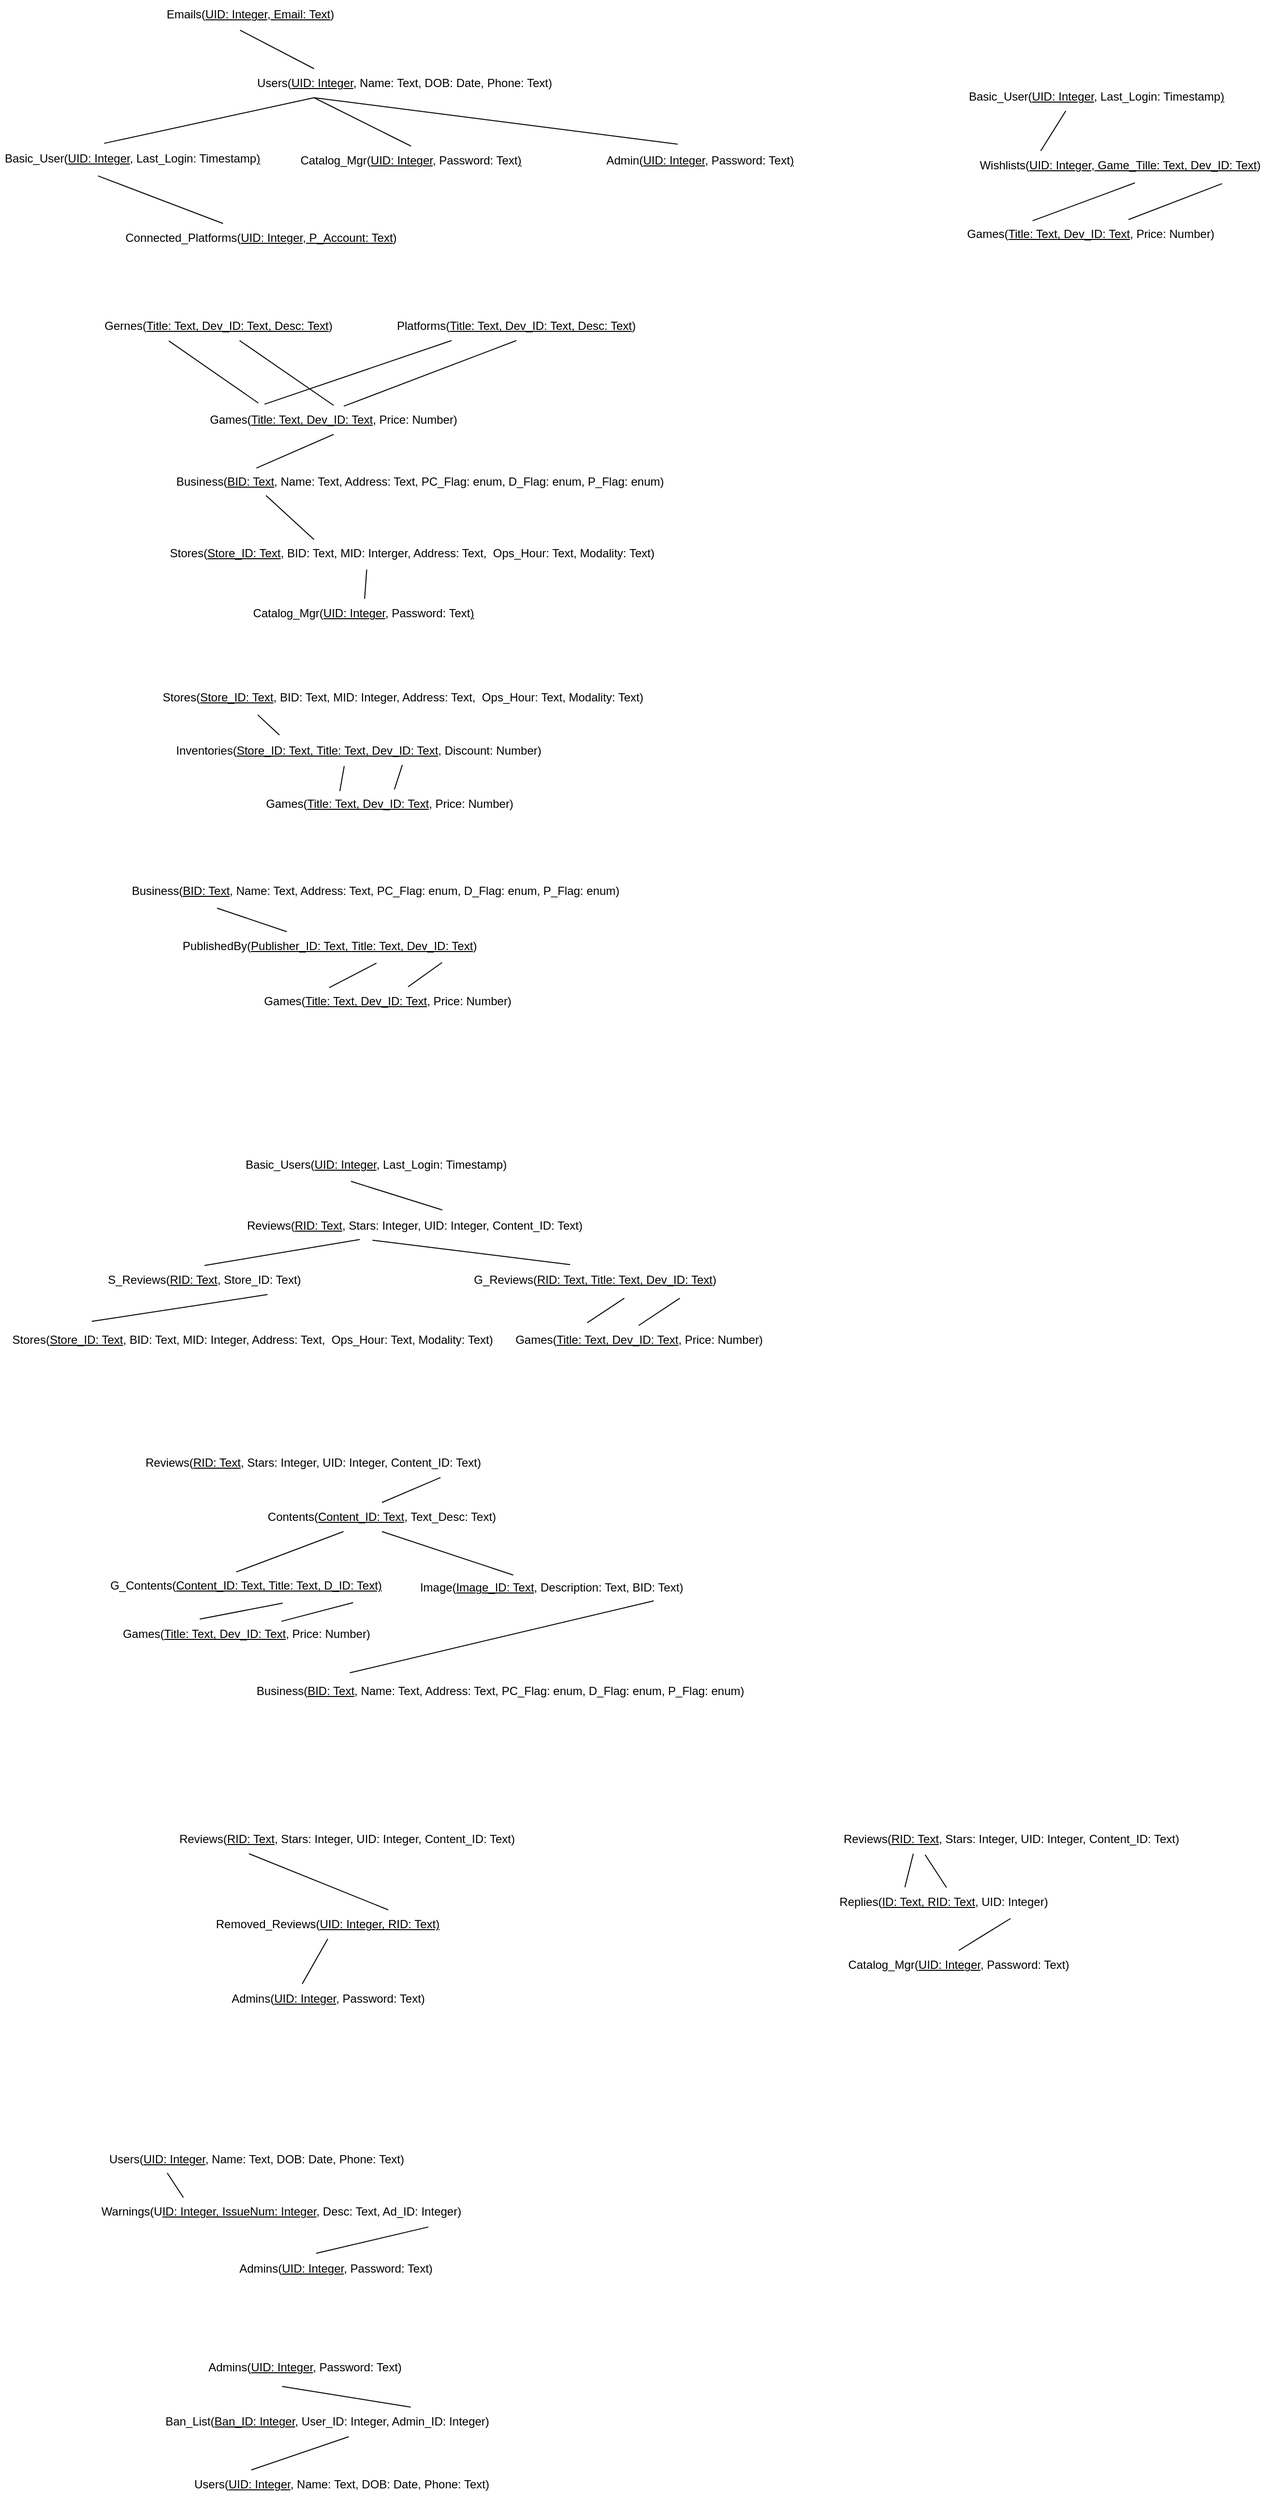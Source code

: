 <mxfile>
    <diagram id="R7mboGqaUj7lxMQfJWJF" name="Page-1">
        <mxGraphModel dx="1296" dy="943" grid="0" gridSize="10" guides="1" tooltips="1" connect="1" arrows="1" fold="1" page="0" pageScale="1" pageWidth="850" pageHeight="1100" math="0" shadow="0">
            <root>
                <mxCell id="0"/>
                <mxCell id="1" parent="0"/>
                <mxCell id="2" value="Users(&lt;u&gt;UID: Integer&lt;/u&gt;, Name: Text, DOB: Date, Phone: Text)" style="text;html=1;strokeColor=none;fillColor=none;align=center;verticalAlign=middle;whiteSpace=wrap;rounded=0;" parent="1" vertex="1">
                    <mxGeometry x="236" y="62" width="375" height="30" as="geometry"/>
                </mxCell>
                <mxCell id="5" style="edgeStyle=none;html=1;entryX=0.25;entryY=0;entryDx=0;entryDy=0;endArrow=none;endFill=0;exitX=0.444;exitY=1.039;exitDx=0;exitDy=0;exitPerimeter=0;" parent="1" source="3" target="2" edge="1">
                    <mxGeometry relative="1" as="geometry"/>
                </mxCell>
                <mxCell id="3" value="Emails(&lt;u&gt;UID: Integer&lt;/u&gt;,&lt;u&gt;&amp;nbsp;Email: Text&lt;/u&gt;)" style="text;html=1;strokeColor=none;fillColor=none;align=center;verticalAlign=middle;whiteSpace=wrap;rounded=0;" parent="1" vertex="1">
                    <mxGeometry x="168" y="-9" width="192" height="30" as="geometry"/>
                </mxCell>
                <mxCell id="105" style="edgeStyle=none;html=1;entryX=0.37;entryY=1.093;entryDx=0;entryDy=0;entryPerimeter=0;endArrow=none;endFill=0;" edge="1" parent="1" source="10" target="98">
                    <mxGeometry relative="1" as="geometry"/>
                </mxCell>
                <mxCell id="10" value="Connected_Platforms(&lt;u&gt;UID: Integer&lt;/u&gt;,&lt;u&gt;&amp;nbsp;P_Account: Text&lt;/u&gt;)" style="text;html=1;strokeColor=none;fillColor=none;align=center;verticalAlign=middle;whiteSpace=wrap;rounded=0;" parent="1" vertex="1">
                    <mxGeometry x="123" y="222" width="304" height="30" as="geometry"/>
                </mxCell>
                <mxCell id="12" value="Business(&lt;u&gt;BID: Text&lt;/u&gt;, Name: Text, Address: Text, PC_Flag: enum, D_Flag: enum, P_Flag: enum)" style="text;html=1;strokeColor=none;fillColor=none;align=center;verticalAlign=middle;whiteSpace=wrap;rounded=0;" parent="1" vertex="1">
                    <mxGeometry x="179" y="474" width="521" height="30" as="geometry"/>
                </mxCell>
                <mxCell id="14" style="edgeStyle=none;html=1;entryX=0.194;entryY=0.972;entryDx=0;entryDy=0;entryPerimeter=0;endArrow=none;endFill=0;exitX=0.305;exitY=0.022;exitDx=0;exitDy=0;exitPerimeter=0;" parent="1" source="13" target="12" edge="1">
                    <mxGeometry relative="1" as="geometry"/>
                </mxCell>
                <mxCell id="13" value="Stores(&lt;u&gt;Store_ID: Text&lt;/u&gt;, BID: Text, MID: Interger, Address: Text,&amp;nbsp; Ops_Hour: Text, Modality: Text)&amp;nbsp;" style="text;html=1;strokeColor=none;fillColor=none;align=center;verticalAlign=middle;whiteSpace=wrap;rounded=0;fontStyle=0" parent="1" vertex="1">
                    <mxGeometry x="168" y="548" width="530" height="30" as="geometry"/>
                </mxCell>
                <mxCell id="16" style="edgeStyle=none;html=1;entryX=0.175;entryY=0.028;entryDx=0;entryDy=0;entryPerimeter=0;endArrow=none;endFill=0;exitX=0.5;exitY=1;exitDx=0;exitDy=0;" parent="1" source="15" target="12" edge="1">
                    <mxGeometry relative="1" as="geometry"/>
                </mxCell>
                <mxCell id="21" style="edgeStyle=none;html=1;entryX=0.308;entryY=1.01;entryDx=0;entryDy=0;entryPerimeter=0;endArrow=none;endFill=0;exitX=0.308;exitY=-0.083;exitDx=0;exitDy=0;exitPerimeter=0;" parent="1" source="15" target="18" edge="1">
                    <mxGeometry relative="1" as="geometry"/>
                </mxCell>
                <mxCell id="22" style="edgeStyle=none;html=1;endArrow=none;endFill=0;exitX=0.5;exitY=0;exitDx=0;exitDy=0;" parent="1" source="15" target="18" edge="1">
                    <mxGeometry relative="1" as="geometry">
                        <mxPoint x="168" y="355" as="sourcePoint"/>
                    </mxGeometry>
                </mxCell>
                <mxCell id="23" style="edgeStyle=none;html=1;entryX=0.25;entryY=1;entryDx=0;entryDy=0;endArrow=none;endFill=0;exitX=0.324;exitY=-0.039;exitDx=0;exitDy=0;exitPerimeter=0;" parent="1" source="15" target="20" edge="1">
                    <mxGeometry relative="1" as="geometry"/>
                </mxCell>
                <mxCell id="24" style="edgeStyle=none;html=1;endArrow=none;endFill=0;exitX=0.526;exitY=0.028;exitDx=0;exitDy=0;exitPerimeter=0;entryX=0.5;entryY=1;entryDx=0;entryDy=0;" parent="1" source="15" target="20" edge="1">
                    <mxGeometry relative="1" as="geometry"/>
                </mxCell>
                <mxCell id="15" value="Games(&lt;u&gt;Title: Text, Dev_ID: Text&lt;/u&gt;, Price: Number)" style="text;html=1;strokeColor=none;fillColor=none;align=center;verticalAlign=middle;whiteSpace=wrap;rounded=0;" parent="1" vertex="1">
                    <mxGeometry x="147" y="410" width="406" height="30" as="geometry"/>
                </mxCell>
                <mxCell id="18" value="Gernes(&lt;u&gt;Title: Text, Dev_ID: Text, Desc: Text&lt;/u&gt;)" style="text;html=1;strokeColor=none;fillColor=none;align=center;verticalAlign=middle;whiteSpace=wrap;rounded=0;" parent="1" vertex="1">
                    <mxGeometry x="97" y="313" width="268" height="30" as="geometry"/>
                </mxCell>
                <mxCell id="20" value="Platforms(&lt;u&gt;Title: Text, Dev_ID: Text, Desc: Text&lt;/u&gt;)" style="text;html=1;strokeColor=none;fillColor=none;align=center;verticalAlign=middle;whiteSpace=wrap;rounded=0;" parent="1" vertex="1">
                    <mxGeometry x="405" y="313" width="268" height="30" as="geometry"/>
                </mxCell>
                <mxCell id="28" style="edgeStyle=none;html=1;entryX=0.206;entryY=1.094;entryDx=0;entryDy=0;entryPerimeter=0;endArrow=none;endFill=0;exitX=0.298;exitY=-0.04;exitDx=0;exitDy=0;exitPerimeter=0;" parent="1" source="26" target="27" edge="1">
                    <mxGeometry relative="1" as="geometry"/>
                </mxCell>
                <mxCell id="26" value="Inventories(&lt;u&gt;Store_ID: Text,&amp;nbsp;Title: Text, Dev_ID: Text&lt;/u&gt;, Discount: Number)" style="text;html=1;strokeColor=none;fillColor=none;align=center;verticalAlign=middle;whiteSpace=wrap;rounded=0;" parent="1" vertex="1">
                    <mxGeometry x="173" y="752" width="406" height="30" as="geometry"/>
                </mxCell>
                <mxCell id="27" value="Stores(&lt;u&gt;Store_ID: Text&lt;/u&gt;, BID: Text, MID: Integer, Address: Text,&amp;nbsp; Ops_Hour: Text, Modality: Text)&amp;nbsp;" style="text;html=1;strokeColor=none;fillColor=none;align=center;verticalAlign=middle;whiteSpace=wrap;rounded=0;fontStyle=0" parent="1" vertex="1">
                    <mxGeometry x="165" y="697" width="517" height="30" as="geometry"/>
                </mxCell>
                <mxCell id="30" style="edgeStyle=none;html=1;entryX=0.463;entryY=1.026;entryDx=0;entryDy=0;entryPerimeter=0;endArrow=none;endFill=0;exitX=0.373;exitY=0.057;exitDx=0;exitDy=0;exitPerimeter=0;" parent="1" source="29" target="26" edge="1">
                    <mxGeometry relative="1" as="geometry"/>
                </mxCell>
                <mxCell id="32" style="edgeStyle=none;html=1;entryX=0.611;entryY=0.99;entryDx=0;entryDy=0;entryPerimeter=0;endArrow=none;endFill=0;" parent="1" source="29" target="26" edge="1">
                    <mxGeometry relative="1" as="geometry"/>
                </mxCell>
                <mxCell id="29" value="Games(&lt;u&gt;Title: Text, Dev_ID: Text&lt;/u&gt;, Price: Number)" style="text;html=1;strokeColor=none;fillColor=none;align=center;verticalAlign=middle;whiteSpace=wrap;rounded=0;" parent="1" vertex="1">
                    <mxGeometry x="205" y="807" width="406" height="30" as="geometry"/>
                </mxCell>
                <mxCell id="33" value="Business(&lt;u&gt;BID: Text&lt;/u&gt;, Name: Text, Address: Text, PC_Flag: enum, D_Flag: enum, P_Flag: enum)" style="text;html=1;strokeColor=none;fillColor=none;align=center;verticalAlign=middle;whiteSpace=wrap;rounded=0;" parent="1" vertex="1">
                    <mxGeometry x="133" y="897" width="521" height="30" as="geometry"/>
                </mxCell>
                <mxCell id="34" value="Games(&lt;u&gt;Title: Text, Dev_ID: Text&lt;/u&gt;, Price: Number)" style="text;html=1;strokeColor=none;fillColor=none;align=center;verticalAlign=middle;whiteSpace=wrap;rounded=0;" parent="1" vertex="1">
                    <mxGeometry x="203" y="1011" width="406" height="30" as="geometry"/>
                </mxCell>
                <mxCell id="36" style="edgeStyle=none;html=1;entryX=0.351;entryY=0.028;entryDx=0;entryDy=0;entryPerimeter=0;endArrow=none;endFill=0;exitX=0.619;exitY=1.082;exitDx=0;exitDy=0;exitPerimeter=0;" parent="1" source="35" target="34" edge="1">
                    <mxGeometry relative="1" as="geometry"/>
                </mxCell>
                <mxCell id="37" style="edgeStyle=none;html=1;exitX=0.786;exitY=1.063;exitDx=0;exitDy=0;endArrow=none;endFill=0;exitPerimeter=0;" parent="1" source="35" target="34" edge="1">
                    <mxGeometry relative="1" as="geometry"/>
                </mxCell>
                <mxCell id="38" style="edgeStyle=none;html=1;entryX=0.185;entryY=1.087;entryDx=0;entryDy=0;entryPerimeter=0;endArrow=none;endFill=0;" parent="1" source="35" target="33" edge="1">
                    <mxGeometry relative="1" as="geometry"/>
                </mxCell>
                <mxCell id="35" value="PublishedBy(&lt;u&gt;Publisher_ID: Text,&amp;nbsp;&lt;/u&gt;&lt;u&gt;Title: Text, Dev_ID: Text&lt;/u&gt;)" style="text;html=1;strokeColor=none;fillColor=none;align=center;verticalAlign=middle;whiteSpace=wrap;rounded=0;" parent="1" vertex="1">
                    <mxGeometry x="143" y="954" width="406" height="30" as="geometry"/>
                </mxCell>
                <mxCell id="41" style="edgeStyle=none;html=1;entryX=0.42;entryY=1.067;entryDx=0;entryDy=0;endArrow=none;endFill=0;exitX=0.57;exitY=-0.047;exitDx=0;exitDy=0;exitPerimeter=0;entryPerimeter=0;" parent="1" source="39" target="40" edge="1">
                    <mxGeometry relative="1" as="geometry"/>
                </mxCell>
                <mxCell id="39" value="Reviews(&lt;u&gt;RID: Text&lt;/u&gt;, Stars: Integer, UID: Integer, Content_ID: Text)" style="text;html=1;strokeColor=none;fillColor=none;align=center;verticalAlign=middle;whiteSpace=wrap;rounded=0;" parent="1" vertex="1">
                    <mxGeometry x="231" y="1243" width="406" height="30" as="geometry"/>
                </mxCell>
                <mxCell id="40" value="Basic_Users(&lt;u&gt;UID: Integer&lt;/u&gt;, Last_Login: Timestamp)" style="text;html=1;strokeColor=none;fillColor=none;align=center;verticalAlign=middle;whiteSpace=wrap;rounded=0;" parent="1" vertex="1">
                    <mxGeometry x="231" y="1180" width="326" height="30" as="geometry"/>
                </mxCell>
                <mxCell id="44" style="edgeStyle=none;html=1;entryX=0.36;entryY=0.972;entryDx=0;entryDy=0;entryPerimeter=0;endArrow=none;endFill=0;exitX=0.5;exitY=0;exitDx=0;exitDy=0;" parent="1" source="42" target="39" edge="1">
                    <mxGeometry relative="1" as="geometry"/>
                </mxCell>
                <mxCell id="45" style="edgeStyle=none;html=1;entryX=0.169;entryY=-0.14;entryDx=0;entryDy=0;endArrow=none;endFill=0;exitX=0.75;exitY=1;exitDx=0;exitDy=0;entryPerimeter=0;" parent="1" source="42" target="43" edge="1">
                    <mxGeometry relative="1" as="geometry"/>
                </mxCell>
                <mxCell id="42" value="S_Reviews(&lt;u&gt;RID: Text&lt;/u&gt;, Store_ID: Text)" style="text;html=1;strokeColor=none;fillColor=none;align=center;verticalAlign=middle;whiteSpace=wrap;rounded=0;" parent="1" vertex="1">
                    <mxGeometry x="86" y="1299" width="261" height="30" as="geometry"/>
                </mxCell>
                <mxCell id="43" value="Stores(&lt;u&gt;Store_ID: Text&lt;/u&gt;, BID: Text, MID: Integer, Address: Text,&amp;nbsp; Ops_Hour: Text, Modality: Text)&amp;nbsp;" style="text;html=1;strokeColor=none;fillColor=none;align=center;verticalAlign=middle;whiteSpace=wrap;rounded=0;fontStyle=0" parent="1" vertex="1">
                    <mxGeometry x="14" y="1361" width="508" height="30" as="geometry"/>
                </mxCell>
                <mxCell id="49" style="edgeStyle=none;html=1;entryX=0.392;entryY=0.994;entryDx=0;entryDy=0;entryPerimeter=0;endArrow=none;endFill=0;exitX=0.403;exitY=-0.028;exitDx=0;exitDy=0;exitPerimeter=0;" parent="1" source="46" target="39" edge="1">
                    <mxGeometry relative="1" as="geometry"/>
                </mxCell>
                <mxCell id="50" style="edgeStyle=none;html=1;entryX=0.369;entryY=-0.094;entryDx=0;entryDy=0;entryPerimeter=0;endArrow=none;endFill=0;exitX=0.613;exitY=1.128;exitDx=0;exitDy=0;exitPerimeter=0;" parent="1" source="46" target="48" edge="1">
                    <mxGeometry relative="1" as="geometry"/>
                </mxCell>
                <mxCell id="51" style="edgeStyle=none;html=1;entryX=0.5;entryY=0;entryDx=0;entryDy=0;endArrow=none;endFill=0;exitX=0.828;exitY=1.128;exitDx=0;exitDy=0;exitPerimeter=0;" parent="1" source="46" target="48" edge="1">
                    <mxGeometry relative="1" as="geometry"/>
                </mxCell>
                <mxCell id="46" value="G_Reviews(&lt;u&gt;RID: Text, Title: Text, Dev_ID: Text&lt;/u&gt;)" style="text;html=1;strokeColor=none;fillColor=none;align=center;verticalAlign=middle;whiteSpace=wrap;rounded=0;" parent="1" vertex="1">
                    <mxGeometry x="487" y="1299" width="267" height="30" as="geometry"/>
                </mxCell>
                <mxCell id="48" value="Games(&lt;u&gt;Title: Text, Dev_ID: Text&lt;/u&gt;, Price: Number)" style="text;html=1;strokeColor=none;fillColor=none;align=center;verticalAlign=middle;whiteSpace=wrap;rounded=0;" parent="1" vertex="1">
                    <mxGeometry x="462.5" y="1361" width="406" height="30" as="geometry"/>
                </mxCell>
                <mxCell id="52" value="Contents(&lt;u&gt;Content_ID: Text&lt;/u&gt;, Text_Desc: Text)" style="text;html=1;strokeColor=none;fillColor=none;align=center;verticalAlign=middle;whiteSpace=wrap;rounded=0;" parent="1" vertex="1">
                    <mxGeometry x="227" y="1544" width="346" height="30" as="geometry"/>
                </mxCell>
                <mxCell id="54" style="edgeStyle=none;html=1;exitX=0.824;exitY=1.006;exitDx=0;exitDy=0;endArrow=none;endFill=0;exitPerimeter=0;entryX=0.5;entryY=0;entryDx=0;entryDy=0;" parent="1" source="53" target="52" edge="1">
                    <mxGeometry relative="1" as="geometry">
                        <mxPoint x="348" y="1542" as="targetPoint"/>
                    </mxGeometry>
                </mxCell>
                <mxCell id="53" value="Reviews(&lt;u&gt;RID: Text&lt;/u&gt;, Stars: Integer, UID: Integer, Content_ID: Text)" style="text;html=1;strokeColor=none;fillColor=none;align=center;verticalAlign=middle;whiteSpace=wrap;rounded=0;" parent="1" vertex="1">
                    <mxGeometry x="126" y="1488" width="406" height="30" as="geometry"/>
                </mxCell>
                <mxCell id="65" style="edgeStyle=none;html=1;entryX=0.202;entryY=-0.133;entryDx=0;entryDy=0;entryPerimeter=0;endArrow=none;endFill=0;exitX=0.866;exitY=1.023;exitDx=0;exitDy=0;exitPerimeter=0;" parent="1" source="56" target="64" edge="1">
                    <mxGeometry relative="1" as="geometry"/>
                </mxCell>
                <mxCell id="56" value="Image(&lt;u&gt;Image_ID: Text&lt;/u&gt;, Description: Text, BID: Text)" style="text;html=1;align=center;verticalAlign=middle;resizable=0;points=[];autosize=1;strokeColor=none;fillColor=none;" parent="1" vertex="1">
                    <mxGeometry x="430" y="1619" width="290" height="26" as="geometry"/>
                </mxCell>
                <mxCell id="57" value="" style="endArrow=none;html=1;entryX=0.5;entryY=1;entryDx=0;entryDy=0;" parent="1" source="56" target="52" edge="1">
                    <mxGeometry width="50" height="50" relative="1" as="geometry">
                        <mxPoint x="454" y="1635" as="sourcePoint"/>
                        <mxPoint x="504" y="1585" as="targetPoint"/>
                    </mxGeometry>
                </mxCell>
                <mxCell id="60" style="edgeStyle=none;html=1;endArrow=none;endFill=0;exitX=0.465;exitY=0.028;exitDx=0;exitDy=0;exitPerimeter=0;" parent="1" source="59" target="52" edge="1">
                    <mxGeometry relative="1" as="geometry"/>
                </mxCell>
                <mxCell id="59" value="G_Contents(&lt;u&gt;Content_ID: Text, Title: Text, D_ID: Text)&lt;/u&gt;" style="text;html=1;strokeColor=none;fillColor=none;align=center;verticalAlign=middle;whiteSpace=wrap;rounded=0;" parent="1" vertex="1">
                    <mxGeometry x="114" y="1615" width="291" height="30" as="geometry"/>
                </mxCell>
                <mxCell id="62" style="edgeStyle=none;html=1;entryX=0.63;entryY=1.1;entryDx=0;entryDy=0;entryPerimeter=0;endArrow=none;endFill=0;exitX=0.382;exitY=-0.017;exitDx=0;exitDy=0;exitPerimeter=0;" parent="1" source="61" target="59" edge="1">
                    <mxGeometry relative="1" as="geometry"/>
                </mxCell>
                <mxCell id="63" style="edgeStyle=none;html=1;entryX=0.88;entryY=1.083;entryDx=0;entryDy=0;entryPerimeter=0;endArrow=none;endFill=0;exitX=0.59;exitY=0.06;exitDx=0;exitDy=0;exitPerimeter=0;" parent="1" source="61" target="59" edge="1">
                    <mxGeometry relative="1" as="geometry">
                        <mxPoint x="387" y="1674" as="sourcePoint"/>
                    </mxGeometry>
                </mxCell>
                <mxCell id="61" value="Games(&lt;u&gt;Title: Text, Dev_ID: Text&lt;/u&gt;, Price: Number)" style="text;html=1;strokeColor=none;fillColor=none;align=center;verticalAlign=middle;whiteSpace=wrap;rounded=0;" parent="1" vertex="1">
                    <mxGeometry x="56.5" y="1665" width="406" height="30" as="geometry"/>
                </mxCell>
                <mxCell id="64" value="Business(&lt;u&gt;BID: Text&lt;/u&gt;, Name: Text, Address: Text, PC_Flag: enum, D_Flag: enum, P_Flag: enum)" style="text;html=1;strokeColor=none;fillColor=none;align=center;verticalAlign=middle;whiteSpace=wrap;rounded=0;" parent="1" vertex="1">
                    <mxGeometry x="261.5" y="1724" width="521" height="30" as="geometry"/>
                </mxCell>
                <mxCell id="66" value="Reviews(&lt;u&gt;RID: Text&lt;/u&gt;, Stars: Integer, UID: Integer, Content_ID: Text)" style="text;html=1;strokeColor=none;fillColor=none;align=center;verticalAlign=middle;whiteSpace=wrap;rounded=0;" parent="1" vertex="1">
                    <mxGeometry x="161" y="1877" width="406" height="30" as="geometry"/>
                </mxCell>
                <mxCell id="67" value="Admins(&lt;u&gt;UID: Integer&lt;/u&gt;, Password: Text)" style="text;html=1;strokeColor=none;fillColor=none;align=center;verticalAlign=middle;whiteSpace=wrap;rounded=0;" parent="1" vertex="1">
                    <mxGeometry x="217.75" y="2042" width="252.5" height="30" as="geometry"/>
                </mxCell>
                <mxCell id="70" value="" style="edgeStyle=none;html=1;endArrow=none;endFill=0;entryX=0.25;entryY=1;entryDx=0;entryDy=0;exitX=0.75;exitY=0;exitDx=0;exitDy=0;" parent="1" source="68" target="66" edge="1">
                    <mxGeometry relative="1" as="geometry"/>
                </mxCell>
                <mxCell id="71" value="" style="edgeStyle=none;html=1;endArrow=none;endFill=0;entryX=0.395;entryY=-0.013;entryDx=0;entryDy=0;exitX=0.5;exitY=1;exitDx=0;exitDy=0;entryPerimeter=0;" parent="1" source="68" target="67" edge="1">
                    <mxGeometry relative="1" as="geometry"/>
                </mxCell>
                <mxCell id="68" value="Removed_Reviews(&lt;u&gt;UID: Integer, RID: Text)&lt;br&gt;&lt;/u&gt;" style="text;html=1;strokeColor=none;fillColor=none;align=center;verticalAlign=middle;whiteSpace=wrap;rounded=0;" parent="1" vertex="1">
                    <mxGeometry x="219" y="1965" width="250" height="30" as="geometry"/>
                </mxCell>
                <mxCell id="73" style="edgeStyle=none;html=1;entryX=0.408;entryY=1.057;entryDx=0;entryDy=0;entryPerimeter=0;endArrow=none;endFill=0;" parent="1" source="106" target="13" edge="1">
                    <mxGeometry relative="1" as="geometry">
                        <mxPoint x="261.443" y="608.6" as="sourcePoint"/>
                    </mxGeometry>
                </mxCell>
                <mxCell id="80" style="edgeStyle=none;html=1;entryX=0.416;entryY=-0.033;entryDx=0;entryDy=0;entryPerimeter=0;exitX=0.777;exitY=1.027;exitDx=0;exitDy=0;exitPerimeter=0;endArrow=none;endFill=0;" edge="1" parent="1" source="78" target="79">
                    <mxGeometry relative="1" as="geometry"/>
                </mxCell>
                <mxCell id="82" style="edgeStyle=none;html=1;entryX=0.199;entryY=1.167;entryDx=0;entryDy=0;entryPerimeter=0;endArrow=none;endFill=0;exitX=0.316;exitY=0.013;exitDx=0;exitDy=0;exitPerimeter=0;" edge="1" parent="1" source="78">
                    <mxGeometry relative="1" as="geometry">
                        <mxPoint x="177.978" y="2237.01" as="targetPoint"/>
                    </mxGeometry>
                </mxCell>
                <mxCell id="78" value="Warnings(U&lt;u&gt;ID: Integer, IssueNum: Integer&lt;/u&gt;, Desc: Text, Ad_ID: Integer)" style="text;html=1;strokeColor=none;fillColor=none;align=center;verticalAlign=middle;whiteSpace=wrap;rounded=0;" vertex="1" parent="1">
                    <mxGeometry x="21" y="2262" width="549.5" height="30" as="geometry"/>
                </mxCell>
                <mxCell id="79" value="Admins(&lt;u&gt;UID: Integer&lt;/u&gt;, Password: Text)" style="text;html=1;strokeColor=none;fillColor=none;align=center;verticalAlign=middle;whiteSpace=wrap;rounded=0;" vertex="1" parent="1">
                    <mxGeometry x="231" y="2321" width="243" height="30" as="geometry"/>
                </mxCell>
                <mxCell id="91" value="Reviews(&lt;u&gt;RID: Text&lt;/u&gt;, Stars: Integer, UID: Integer, Content_ID: Text)" style="text;html=1;strokeColor=none;fillColor=none;align=center;verticalAlign=middle;whiteSpace=wrap;rounded=0;" vertex="1" parent="1">
                    <mxGeometry x="848" y="1877" width="406" height="30" as="geometry"/>
                </mxCell>
                <mxCell id="94" style="edgeStyle=none;html=1;entryX=0.25;entryY=1;entryDx=0;entryDy=0;endArrow=none;endFill=0;exitX=0.401;exitY=-0.013;exitDx=0;exitDy=0;exitPerimeter=0;" edge="1" parent="1" source="92" target="91">
                    <mxGeometry relative="1" as="geometry"/>
                </mxCell>
                <mxCell id="95" style="edgeStyle=none;html=1;entryX=0.28;entryY=1.033;entryDx=0;entryDy=0;entryPerimeter=0;endArrow=none;endFill=0;exitX=0.507;exitY=0;exitDx=0;exitDy=0;exitPerimeter=0;" edge="1" parent="1" source="92" target="91">
                    <mxGeometry relative="1" as="geometry"/>
                </mxCell>
                <mxCell id="96" style="edgeStyle=none;html=1;entryX=0.5;entryY=0;entryDx=0;entryDy=0;endArrow=none;endFill=0;" edge="1" parent="1" target="93">
                    <mxGeometry relative="1" as="geometry">
                        <mxPoint x="1050" y="1974" as="sourcePoint"/>
                    </mxGeometry>
                </mxCell>
                <mxCell id="92" value="Replies(&lt;u&gt;ID: Text, RID: Text&lt;/u&gt;, UID: Integer)" style="text;html=1;strokeColor=none;fillColor=none;align=center;verticalAlign=middle;whiteSpace=wrap;rounded=0;" vertex="1" parent="1">
                    <mxGeometry x="778" y="1942" width="406" height="30" as="geometry"/>
                </mxCell>
                <mxCell id="93" value="Catalog_Mgr(&lt;u&gt;UID: Integer&lt;/u&gt;, Password: Text)" style="text;html=1;strokeColor=none;fillColor=none;align=center;verticalAlign=middle;whiteSpace=wrap;rounded=0;" vertex="1" parent="1">
                    <mxGeometry x="866" y="2007" width="261" height="30" as="geometry"/>
                </mxCell>
                <mxCell id="101" style="edgeStyle=none;html=1;entryX=0.25;entryY=1;entryDx=0;entryDy=0;endArrow=none;endFill=0;exitX=0.393;exitY=-0.027;exitDx=0;exitDy=0;exitPerimeter=0;" edge="1" parent="1" source="98" target="2">
                    <mxGeometry relative="1" as="geometry"/>
                </mxCell>
                <mxCell id="98" value="Basic_User(&lt;u&gt;UID: Integer&lt;/u&gt;, Last_Login: Timestamp&lt;u&gt;)&lt;/u&gt;" style="text;html=1;strokeColor=none;fillColor=none;align=center;verticalAlign=middle;whiteSpace=wrap;rounded=0;" vertex="1" parent="1">
                    <mxGeometry x="5" y="140" width="274" height="30" as="geometry"/>
                </mxCell>
                <mxCell id="102" style="edgeStyle=none;html=1;entryX=0.25;entryY=1;entryDx=0;entryDy=0;endArrow=none;endFill=0;exitX=0.5;exitY=0;exitDx=0;exitDy=0;" edge="1" parent="1" source="99" target="2">
                    <mxGeometry relative="1" as="geometry"/>
                </mxCell>
                <mxCell id="99" value="Catalog_Mgr(&lt;u&gt;UID: Integer&lt;/u&gt;, Password: Text&lt;u&gt;)&lt;/u&gt;" style="text;html=1;strokeColor=none;fillColor=none;align=center;verticalAlign=middle;whiteSpace=wrap;rounded=0;" vertex="1" parent="1">
                    <mxGeometry x="293" y="142" width="274" height="30" as="geometry"/>
                </mxCell>
                <mxCell id="103" style="edgeStyle=none;html=1;endArrow=none;endFill=0;exitX=0.415;exitY=-0.067;exitDx=0;exitDy=0;exitPerimeter=0;entryX=0.25;entryY=1;entryDx=0;entryDy=0;" edge="1" parent="1" source="100" target="2">
                    <mxGeometry relative="1" as="geometry">
                        <mxPoint x="235.2" y="100" as="targetPoint"/>
                    </mxGeometry>
                </mxCell>
                <mxCell id="100" value="Admin(&lt;u&gt;UID: Integer&lt;/u&gt;, Password: Text&lt;u&gt;)&lt;/u&gt;" style="text;html=1;strokeColor=none;fillColor=none;align=center;verticalAlign=middle;whiteSpace=wrap;rounded=0;" vertex="1" parent="1">
                    <mxGeometry x="592" y="142" width="274" height="30" as="geometry"/>
                </mxCell>
                <mxCell id="106" value="Catalog_Mgr(&lt;u&gt;UID: Integer&lt;/u&gt;, Password: Text&lt;u&gt;)&lt;/u&gt;" style="text;html=1;strokeColor=none;fillColor=none;align=center;verticalAlign=middle;whiteSpace=wrap;rounded=0;" vertex="1" parent="1">
                    <mxGeometry x="244" y="610" width="274" height="30" as="geometry"/>
                </mxCell>
                <mxCell id="107" value="Users(&lt;u&gt;UID: Integer&lt;/u&gt;, Name: Text, DOB: Date, Phone: Text)" style="text;html=1;strokeColor=none;fillColor=none;align=center;verticalAlign=middle;whiteSpace=wrap;rounded=0;" vertex="1" parent="1">
                    <mxGeometry x="83" y="2208" width="375" height="30" as="geometry"/>
                </mxCell>
                <mxCell id="108" value="Users(&lt;u&gt;UID: Integer&lt;/u&gt;, Name: Text, DOB: Date, Phone: Text)" style="text;html=1;strokeColor=none;fillColor=none;align=center;verticalAlign=middle;whiteSpace=wrap;rounded=0;" vertex="1" parent="1">
                    <mxGeometry x="171" y="2544" width="375" height="30" as="geometry"/>
                </mxCell>
                <mxCell id="112" style="edgeStyle=none;html=1;entryX=0.75;entryY=0;entryDx=0;entryDy=0;endArrow=none;endFill=0;exitX=0.402;exitY=1.153;exitDx=0;exitDy=0;exitPerimeter=0;" edge="1" parent="1" source="109" target="110">
                    <mxGeometry relative="1" as="geometry"/>
                </mxCell>
                <mxCell id="109" value="Admins(&lt;u&gt;UID: Integer&lt;/u&gt;, Password: Text)" style="text;html=1;strokeColor=none;fillColor=none;align=center;verticalAlign=middle;whiteSpace=wrap;rounded=0;" vertex="1" parent="1">
                    <mxGeometry x="199" y="2423" width="243" height="30" as="geometry"/>
                </mxCell>
                <mxCell id="111" style="edgeStyle=none;html=1;entryX=0.25;entryY=0;entryDx=0;entryDy=0;endArrow=none;endFill=0;exitX=0.564;exitY=1.02;exitDx=0;exitDy=0;exitPerimeter=0;" edge="1" parent="1" source="110" target="108">
                    <mxGeometry relative="1" as="geometry"/>
                </mxCell>
                <mxCell id="110" value="Ban_List(&lt;u&gt;Ban_ID: Integer&lt;/u&gt;, User_ID: Integer, Admin_ID: Integer)" style="text;html=1;strokeColor=none;fillColor=none;align=center;verticalAlign=middle;whiteSpace=wrap;rounded=0;" vertex="1" parent="1">
                    <mxGeometry x="171" y="2479" width="345" height="30" as="geometry"/>
                </mxCell>
                <mxCell id="117" style="edgeStyle=none;html=1;entryX=0.384;entryY=0.987;entryDx=0;entryDy=0;entryPerimeter=0;endArrow=none;endFill=0;exitX=0.25;exitY=0;exitDx=0;exitDy=0;" edge="1" parent="1" source="113" target="114">
                    <mxGeometry relative="1" as="geometry"/>
                </mxCell>
                <mxCell id="118" style="edgeStyle=none;html=1;entryX=0.352;entryY=0.04;entryDx=0;entryDy=0;entryPerimeter=0;endArrow=none;endFill=0;exitX=0.546;exitY=1.1;exitDx=0;exitDy=0;exitPerimeter=0;" edge="1" parent="1" source="113" target="116">
                    <mxGeometry relative="1" as="geometry">
                        <mxPoint x="1165" y="172" as="sourcePoint"/>
                    </mxGeometry>
                </mxCell>
                <mxCell id="119" style="edgeStyle=none;html=1;endArrow=none;endFill=0;exitX=0.82;exitY=1.127;exitDx=0;exitDy=0;exitPerimeter=0;" edge="1" parent="1" source="113" target="116">
                    <mxGeometry relative="1" as="geometry"/>
                </mxCell>
                <mxCell id="113" value="Wishlists(&lt;u&gt;UID: Integer&lt;/u&gt;,&lt;u&gt;&amp;nbsp;Game_Tille: Text, Dev_ID: Text&lt;/u&gt;)" style="text;html=1;strokeColor=none;fillColor=none;align=center;verticalAlign=middle;whiteSpace=wrap;rounded=0;" vertex="1" parent="1">
                    <mxGeometry x="999" y="147" width="329" height="30" as="geometry"/>
                </mxCell>
                <mxCell id="114" value="Basic_User(&lt;u&gt;UID: Integer&lt;/u&gt;, Last_Login: Timestamp&lt;u&gt;)&lt;/u&gt;" style="text;html=1;strokeColor=none;fillColor=none;align=center;verticalAlign=middle;whiteSpace=wrap;rounded=0;" vertex="1" parent="1">
                    <mxGeometry x="1002" y="76" width="274" height="30" as="geometry"/>
                </mxCell>
                <mxCell id="116" value="Games(&lt;u&gt;Title: Text, Dev_ID: Text&lt;/u&gt;, Price: Number)" style="text;html=1;strokeColor=none;fillColor=none;align=center;verticalAlign=middle;whiteSpace=wrap;rounded=0;" vertex="1" parent="1">
                    <mxGeometry x="930" y="218" width="406" height="30" as="geometry"/>
                </mxCell>
            </root>
        </mxGraphModel>
    </diagram>
</mxfile>